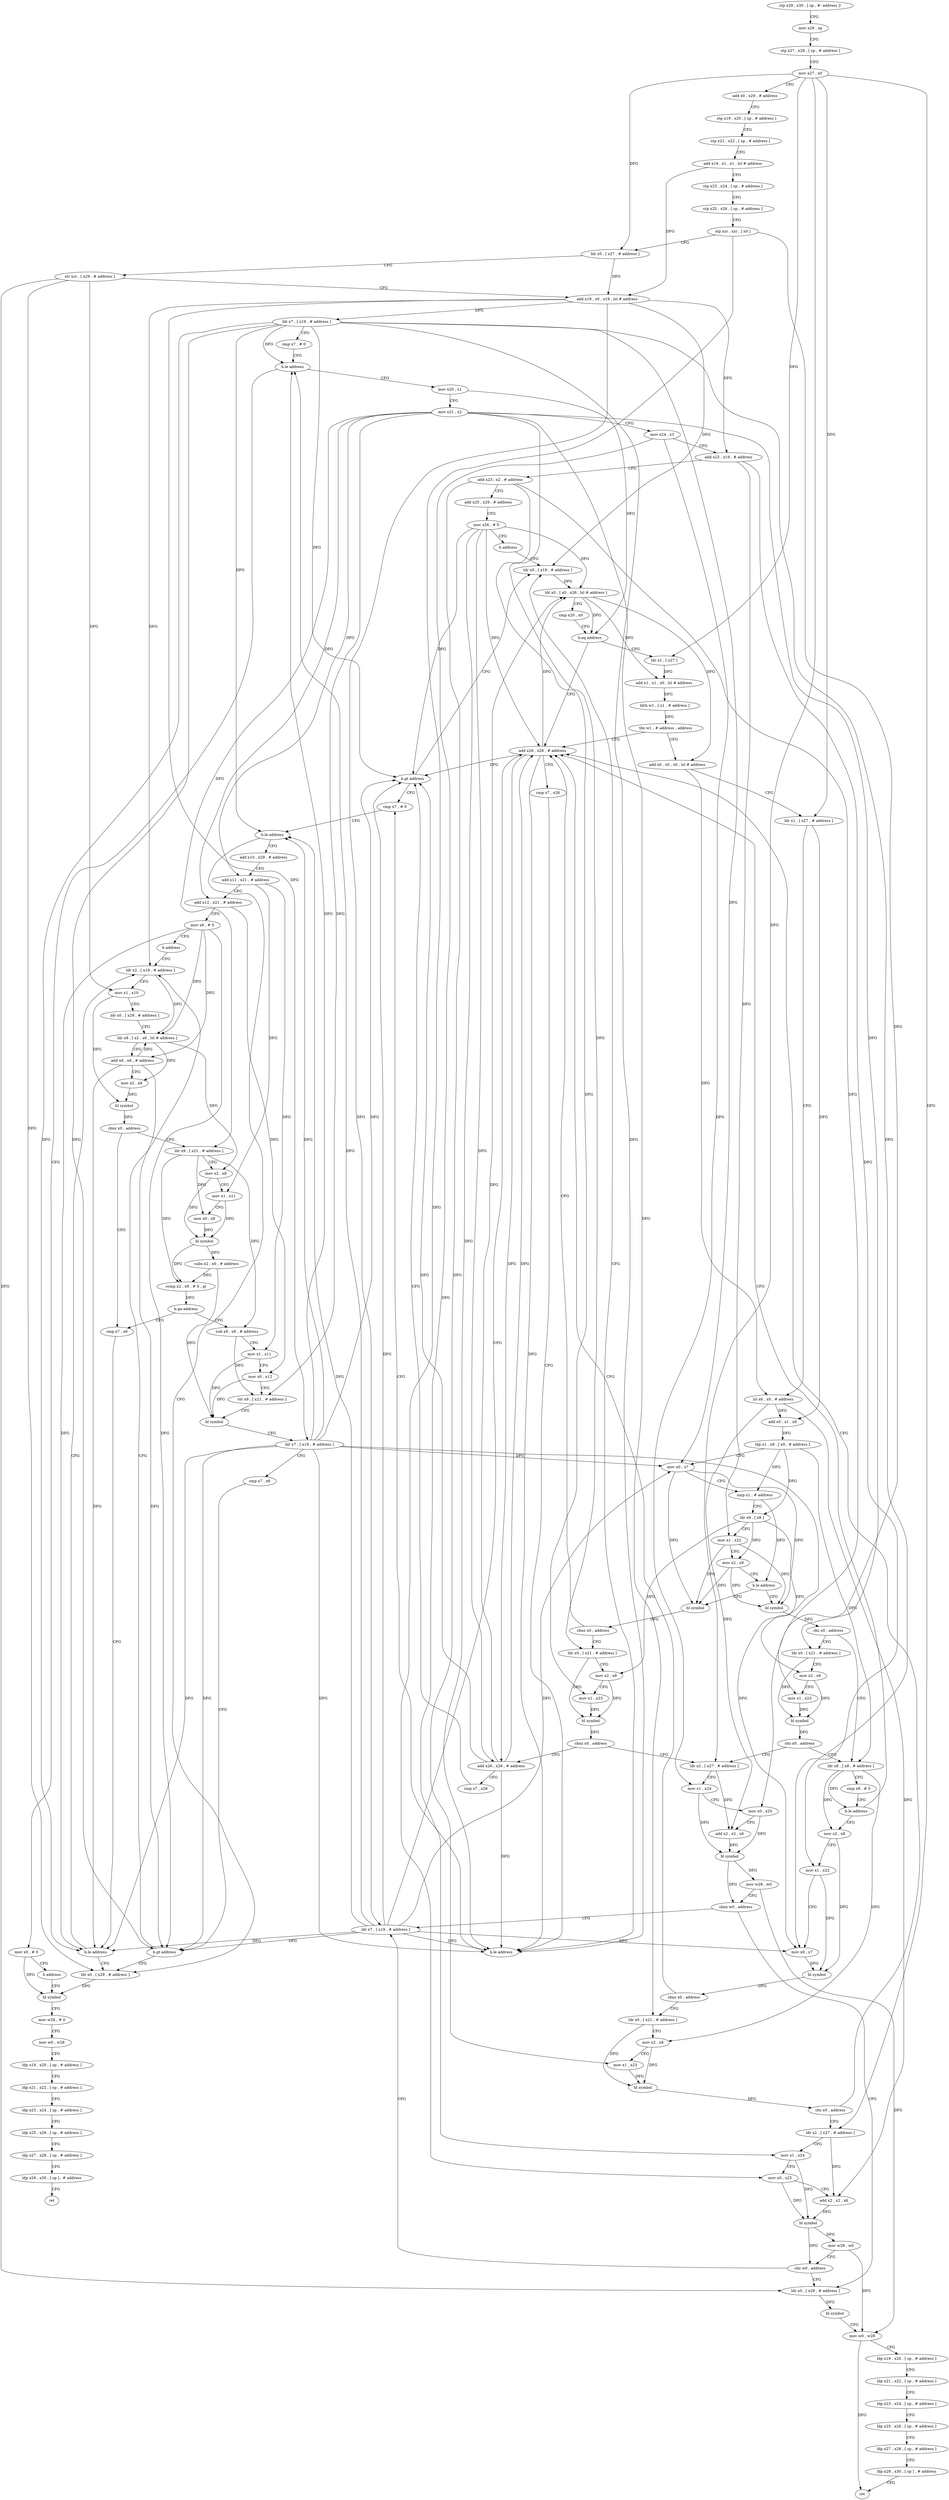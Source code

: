 digraph "func" {
"4243904" [label = "stp x29 , x30 , [ sp , #- address ]!" ]
"4243908" [label = "mov x29 , sp" ]
"4243912" [label = "stp x27 , x28 , [ sp , # address ]" ]
"4243916" [label = "mov x27 , x0" ]
"4243920" [label = "add x0 , x29 , # address" ]
"4243924" [label = "stp x19 , x20 , [ sp , # address ]" ]
"4243928" [label = "stp x21 , x22 , [ sp , # address ]" ]
"4243932" [label = "add x19 , x1 , x1 , lsl # address" ]
"4243936" [label = "stp x23 , x24 , [ sp , # address ]" ]
"4243940" [label = "stp x25 , x26 , [ sp , # address ]" ]
"4243944" [label = "stp xzr , xzr , [ x0 ]" ]
"4243948" [label = "ldr x0 , [ x27 , # address ]" ]
"4243952" [label = "str xzr , [ x29 , # address ]" ]
"4243956" [label = "add x19 , x0 , x19 , lsl # address" ]
"4243960" [label = "ldr x7 , [ x19 , # address ]" ]
"4243964" [label = "cmp x7 , # 0" ]
"4243968" [label = "b.le address" ]
"4244500" [label = "mov x0 , # 0" ]
"4243972" [label = "mov x20 , x1" ]
"4244504" [label = "b address" ]
"4244460" [label = "bl symbol" ]
"4243976" [label = "mov x21 , x2" ]
"4243980" [label = "mov x24 , x3" ]
"4243984" [label = "add x22 , x19 , # address" ]
"4243988" [label = "add x23 , x2 , # address" ]
"4243992" [label = "add x25 , x29 , # address" ]
"4243996" [label = "mov x26 , # 0" ]
"4244000" [label = "b address" ]
"4244072" [label = "ldr x0 , [ x19 , # address ]" ]
"4244464" [label = "mov w28 , # 0" ]
"4244468" [label = "mov w0 , w28" ]
"4244472" [label = "ldp x19 , x20 , [ sp , # address ]" ]
"4244476" [label = "ldp x21 , x22 , [ sp , # address ]" ]
"4244480" [label = "ldp x23 , x24 , [ sp , # address ]" ]
"4244484" [label = "ldp x25 , x26 , [ sp , # address ]" ]
"4244488" [label = "ldp x27 , x28 , [ sp , # address ]" ]
"4244492" [label = "ldp x29 , x30 , [ sp ] , # address" ]
"4244496" [label = "ret" ]
"4244076" [label = "ldr x0 , [ x0 , x26 , lsl # address ]" ]
"4244080" [label = "cmp x20 , x0" ]
"4244084" [label = "b.eq address" ]
"4244060" [label = "add x26 , x26 , # address" ]
"4244088" [label = "ldr x1 , [ x27 ]" ]
"4244064" [label = "cmp x7 , x26" ]
"4244068" [label = "b.le address" ]
"4244320" [label = "cmp x7 , # 0" ]
"4244092" [label = "add x1 , x1 , x0 , lsl # address" ]
"4244096" [label = "ldrb w1 , [ x1 , # address ]" ]
"4244100" [label = "tbz w1 , # address , address" ]
"4244104" [label = "add x0 , x0 , x0 , lsl # address" ]
"4244324" [label = "b.le address" ]
"4244456" [label = "ldr x0 , [ x29 , # address ]" ]
"4244328" [label = "add x10 , x29 , # address" ]
"4244108" [label = "ldr x1 , [ x27 , # address ]" ]
"4244112" [label = "lsl x6 , x0 , # address" ]
"4244116" [label = "add x0 , x1 , x6" ]
"4244120" [label = "ldp x1 , x8 , [ x0 , # address ]" ]
"4244124" [label = "mov x0 , x7" ]
"4244128" [label = "cmp x1 , # address" ]
"4244132" [label = "ldr x9 , [ x8 ]" ]
"4244136" [label = "mov x1 , x22" ]
"4244140" [label = "mov x2 , x9" ]
"4244144" [label = "b.le address" ]
"4244280" [label = "bl symbol" ]
"4244148" [label = "bl symbol" ]
"4244332" [label = "add x11 , x21 , # address" ]
"4244336" [label = "add x12 , x21 , # address" ]
"4244340" [label = "mov x6 , # 0" ]
"4244344" [label = "b address" ]
"4244360" [label = "ldr x2 , [ x19 , # address ]" ]
"4244284" [label = "cbnz x0 , address" ]
"4244288" [label = "ldr x0 , [ x21 , # address ]" ]
"4244152" [label = "cbz x0 , address" ]
"4244008" [label = "ldr x0 , [ x21 , # address ]" ]
"4244156" [label = "ldr x8 , [ x8 , # address ]" ]
"4244364" [label = "mov x1 , x10" ]
"4244368" [label = "ldr x0 , [ x29 , # address ]" ]
"4244372" [label = "ldr x8 , [ x2 , x6 , lsl # address ]" ]
"4244376" [label = "add x6 , x6 , # address" ]
"4244380" [label = "mov x2 , x8" ]
"4244384" [label = "bl symbol" ]
"4244388" [label = "cbnz x0 , address" ]
"4244352" [label = "cmp x7 , x6" ]
"4244392" [label = "ldr x9 , [ x21 , # address ]" ]
"4244292" [label = "mov x2 , x9" ]
"4244296" [label = "mov x1 , x23" ]
"4244300" [label = "bl symbol" ]
"4244304" [label = "cbnz x0 , address" ]
"4244028" [label = "ldr x2 , [ x27 , # address ]" ]
"4244308" [label = "add x26 , x26 , # address" ]
"4244012" [label = "mov x2 , x9" ]
"4244016" [label = "mov x1 , x23" ]
"4244020" [label = "bl symbol" ]
"4244024" [label = "cbz x0 , address" ]
"4244160" [label = "cmp x8 , # 0" ]
"4244164" [label = "b.le address" ]
"4244168" [label = "mov x2 , x8" ]
"4244356" [label = "b.le address" ]
"4244396" [label = "mov x2 , x8" ]
"4244400" [label = "mov x1 , x11" ]
"4244404" [label = "mov x0 , x9" ]
"4244408" [label = "bl symbol" ]
"4244412" [label = "subs x2 , x0 , # address" ]
"4244416" [label = "ccmp x2 , x9 , # 0 , pl" ]
"4244420" [label = "b.ge address" ]
"4244424" [label = "sub x9 , x9 , # address" ]
"4244032" [label = "mov x1 , x24" ]
"4244036" [label = "mov x0 , x25" ]
"4244040" [label = "add x2 , x2 , x6" ]
"4244044" [label = "bl symbol" ]
"4244048" [label = "mov w28 , w0" ]
"4244052" [label = "cbnz w0 , address" ]
"4244236" [label = "ldr x0 , [ x29 , # address ]" ]
"4244056" [label = "ldr x7 , [ x19 , # address ]" ]
"4244312" [label = "cmp x7 , x26" ]
"4244316" [label = "b.gt address" ]
"4244172" [label = "mov x1 , x22" ]
"4244176" [label = "mov x0 , x7" ]
"4244180" [label = "bl symbol" ]
"4244184" [label = "cbnz x0 , address" ]
"4244188" [label = "ldr x0 , [ x21 , # address ]" ]
"4244428" [label = "mov x1 , x11" ]
"4244432" [label = "mov x0 , x12" ]
"4244436" [label = "str x9 , [ x21 , # address ]" ]
"4244440" [label = "bl symbol" ]
"4244444" [label = "ldr x7 , [ x19 , # address ]" ]
"4244448" [label = "cmp x7 , x6" ]
"4244452" [label = "b.gt address" ]
"4244240" [label = "bl symbol" ]
"4244244" [label = "mov w0 , w28" ]
"4244248" [label = "ldp x19 , x20 , [ sp , # address ]" ]
"4244252" [label = "ldp x21 , x22 , [ sp , # address ]" ]
"4244256" [label = "ldp x23 , x24 , [ sp , # address ]" ]
"4244260" [label = "ldp x25 , x26 , [ sp , # address ]" ]
"4244264" [label = "ldp x27 , x28 , [ sp , # address ]" ]
"4244268" [label = "ldp x29 , x30 , [ sp ] , # address" ]
"4244272" [label = "ret" ]
"4244192" [label = "mov x2 , x8" ]
"4244196" [label = "mov x1 , x23" ]
"4244200" [label = "bl symbol" ]
"4244204" [label = "cbz x0 , address" ]
"4244208" [label = "ldr x2 , [ x27 , # address ]" ]
"4244212" [label = "mov x1 , x24" ]
"4244216" [label = "mov x0 , x25" ]
"4244220" [label = "add x2 , x2 , x6" ]
"4244224" [label = "bl symbol" ]
"4244228" [label = "mov w28 , w0" ]
"4244232" [label = "cbz w0 , address" ]
"4243904" -> "4243908" [ label = "CFG" ]
"4243908" -> "4243912" [ label = "CFG" ]
"4243912" -> "4243916" [ label = "CFG" ]
"4243916" -> "4243920" [ label = "CFG" ]
"4243916" -> "4243948" [ label = "DFG" ]
"4243916" -> "4244088" [ label = "DFG" ]
"4243916" -> "4244108" [ label = "DFG" ]
"4243916" -> "4244028" [ label = "DFG" ]
"4243916" -> "4244208" [ label = "DFG" ]
"4243920" -> "4243924" [ label = "CFG" ]
"4243924" -> "4243928" [ label = "CFG" ]
"4243928" -> "4243932" [ label = "CFG" ]
"4243932" -> "4243936" [ label = "CFG" ]
"4243932" -> "4243956" [ label = "DFG" ]
"4243936" -> "4243940" [ label = "CFG" ]
"4243940" -> "4243944" [ label = "CFG" ]
"4243944" -> "4243948" [ label = "CFG" ]
"4243944" -> "4244036" [ label = "DFG" ]
"4243944" -> "4244216" [ label = "DFG" ]
"4243948" -> "4243952" [ label = "CFG" ]
"4243948" -> "4243956" [ label = "DFG" ]
"4243952" -> "4243956" [ label = "CFG" ]
"4243952" -> "4244456" [ label = "DFG" ]
"4243952" -> "4244236" [ label = "DFG" ]
"4243952" -> "4244364" [ label = "DFG" ]
"4243956" -> "4243960" [ label = "DFG" ]
"4243956" -> "4243984" [ label = "DFG" ]
"4243956" -> "4244072" [ label = "DFG" ]
"4243956" -> "4244360" [ label = "DFG" ]
"4243956" -> "4244056" [ label = "DFG" ]
"4243956" -> "4244444" [ label = "DFG" ]
"4243960" -> "4243964" [ label = "CFG" ]
"4243960" -> "4243968" [ label = "DFG" ]
"4243960" -> "4244068" [ label = "DFG" ]
"4243960" -> "4244324" [ label = "DFG" ]
"4243960" -> "4244124" [ label = "DFG" ]
"4243960" -> "4244356" [ label = "DFG" ]
"4243960" -> "4244316" [ label = "DFG" ]
"4243960" -> "4244176" [ label = "DFG" ]
"4243960" -> "4244452" [ label = "DFG" ]
"4243964" -> "4243968" [ label = "CFG" ]
"4243968" -> "4244500" [ label = "CFG" ]
"4243968" -> "4243972" [ label = "CFG" ]
"4244500" -> "4244504" [ label = "CFG" ]
"4244500" -> "4244460" [ label = "DFG" ]
"4243972" -> "4243976" [ label = "CFG" ]
"4243972" -> "4244084" [ label = "DFG" ]
"4244504" -> "4244460" [ label = "CFG" ]
"4244460" -> "4244464" [ label = "CFG" ]
"4243976" -> "4243980" [ label = "CFG" ]
"4243976" -> "4244332" [ label = "DFG" ]
"4243976" -> "4244336" [ label = "DFG" ]
"4243976" -> "4244288" [ label = "DFG" ]
"4243976" -> "4244008" [ label = "DFG" ]
"4243976" -> "4244392" [ label = "DFG" ]
"4243976" -> "4244188" [ label = "DFG" ]
"4243976" -> "4244436" [ label = "DFG" ]
"4243980" -> "4243984" [ label = "CFG" ]
"4243980" -> "4244032" [ label = "DFG" ]
"4243980" -> "4244212" [ label = "DFG" ]
"4243984" -> "4243988" [ label = "CFG" ]
"4243984" -> "4244136" [ label = "DFG" ]
"4243984" -> "4244172" [ label = "DFG" ]
"4243988" -> "4243992" [ label = "CFG" ]
"4243988" -> "4244296" [ label = "DFG" ]
"4243988" -> "4244016" [ label = "DFG" ]
"4243988" -> "4244196" [ label = "DFG" ]
"4243992" -> "4243996" [ label = "CFG" ]
"4243996" -> "4244000" [ label = "CFG" ]
"4243996" -> "4244076" [ label = "DFG" ]
"4243996" -> "4244060" [ label = "DFG" ]
"4243996" -> "4244068" [ label = "DFG" ]
"4243996" -> "4244308" [ label = "DFG" ]
"4243996" -> "4244316" [ label = "DFG" ]
"4244000" -> "4244072" [ label = "CFG" ]
"4244072" -> "4244076" [ label = "DFG" ]
"4244464" -> "4244468" [ label = "CFG" ]
"4244468" -> "4244472" [ label = "CFG" ]
"4244472" -> "4244476" [ label = "CFG" ]
"4244476" -> "4244480" [ label = "CFG" ]
"4244480" -> "4244484" [ label = "CFG" ]
"4244484" -> "4244488" [ label = "CFG" ]
"4244488" -> "4244492" [ label = "CFG" ]
"4244492" -> "4244496" [ label = "CFG" ]
"4244076" -> "4244080" [ label = "CFG" ]
"4244076" -> "4244084" [ label = "DFG" ]
"4244076" -> "4244092" [ label = "DFG" ]
"4244076" -> "4244104" [ label = "DFG" ]
"4244080" -> "4244084" [ label = "CFG" ]
"4244084" -> "4244060" [ label = "CFG" ]
"4244084" -> "4244088" [ label = "CFG" ]
"4244060" -> "4244064" [ label = "CFG" ]
"4244060" -> "4244076" [ label = "DFG" ]
"4244060" -> "4244068" [ label = "DFG" ]
"4244060" -> "4244308" [ label = "DFG" ]
"4244060" -> "4244316" [ label = "DFG" ]
"4244088" -> "4244092" [ label = "DFG" ]
"4244064" -> "4244068" [ label = "CFG" ]
"4244068" -> "4244320" [ label = "CFG" ]
"4244068" -> "4244072" [ label = "CFG" ]
"4244320" -> "4244324" [ label = "CFG" ]
"4244092" -> "4244096" [ label = "DFG" ]
"4244096" -> "4244100" [ label = "DFG" ]
"4244100" -> "4244060" [ label = "CFG" ]
"4244100" -> "4244104" [ label = "CFG" ]
"4244104" -> "4244108" [ label = "CFG" ]
"4244104" -> "4244112" [ label = "DFG" ]
"4244324" -> "4244456" [ label = "CFG" ]
"4244324" -> "4244328" [ label = "CFG" ]
"4244456" -> "4244460" [ label = "DFG" ]
"4244328" -> "4244332" [ label = "CFG" ]
"4244108" -> "4244112" [ label = "CFG" ]
"4244108" -> "4244116" [ label = "DFG" ]
"4244112" -> "4244116" [ label = "DFG" ]
"4244112" -> "4244040" [ label = "DFG" ]
"4244112" -> "4244220" [ label = "DFG" ]
"4244116" -> "4244120" [ label = "DFG" ]
"4244120" -> "4244124" [ label = "CFG" ]
"4244120" -> "4244128" [ label = "DFG" ]
"4244120" -> "4244132" [ label = "DFG" ]
"4244120" -> "4244156" [ label = "DFG" ]
"4244124" -> "4244128" [ label = "CFG" ]
"4244124" -> "4244280" [ label = "DFG" ]
"4244124" -> "4244148" [ label = "DFG" ]
"4244128" -> "4244132" [ label = "CFG" ]
"4244128" -> "4244144" [ label = "DFG" ]
"4244132" -> "4244136" [ label = "CFG" ]
"4244132" -> "4244140" [ label = "DFG" ]
"4244132" -> "4244292" [ label = "DFG" ]
"4244132" -> "4244012" [ label = "DFG" ]
"4244136" -> "4244140" [ label = "CFG" ]
"4244136" -> "4244280" [ label = "DFG" ]
"4244136" -> "4244148" [ label = "DFG" ]
"4244140" -> "4244144" [ label = "CFG" ]
"4244140" -> "4244280" [ label = "DFG" ]
"4244140" -> "4244148" [ label = "DFG" ]
"4244144" -> "4244280" [ label = "CFG" ]
"4244144" -> "4244148" [ label = "CFG" ]
"4244280" -> "4244284" [ label = "DFG" ]
"4244148" -> "4244152" [ label = "DFG" ]
"4244332" -> "4244336" [ label = "CFG" ]
"4244332" -> "4244400" [ label = "DFG" ]
"4244332" -> "4244428" [ label = "DFG" ]
"4244336" -> "4244340" [ label = "CFG" ]
"4244336" -> "4244432" [ label = "DFG" ]
"4244340" -> "4244344" [ label = "CFG" ]
"4244340" -> "4244372" [ label = "DFG" ]
"4244340" -> "4244376" [ label = "DFG" ]
"4244340" -> "4244356" [ label = "DFG" ]
"4244340" -> "4244452" [ label = "DFG" ]
"4244344" -> "4244360" [ label = "CFG" ]
"4244360" -> "4244364" [ label = "CFG" ]
"4244360" -> "4244372" [ label = "DFG" ]
"4244284" -> "4244060" [ label = "CFG" ]
"4244284" -> "4244288" [ label = "CFG" ]
"4244288" -> "4244292" [ label = "CFG" ]
"4244288" -> "4244300" [ label = "DFG" ]
"4244152" -> "4244008" [ label = "CFG" ]
"4244152" -> "4244156" [ label = "CFG" ]
"4244008" -> "4244012" [ label = "CFG" ]
"4244008" -> "4244020" [ label = "DFG" ]
"4244156" -> "4244160" [ label = "CFG" ]
"4244156" -> "4244164" [ label = "DFG" ]
"4244156" -> "4244168" [ label = "DFG" ]
"4244156" -> "4244192" [ label = "DFG" ]
"4244364" -> "4244368" [ label = "CFG" ]
"4244364" -> "4244384" [ label = "DFG" ]
"4244368" -> "4244372" [ label = "CFG" ]
"4244372" -> "4244376" [ label = "CFG" ]
"4244372" -> "4244380" [ label = "DFG" ]
"4244372" -> "4244396" [ label = "DFG" ]
"4244376" -> "4244380" [ label = "CFG" ]
"4244376" -> "4244372" [ label = "DFG" ]
"4244376" -> "4244356" [ label = "DFG" ]
"4244376" -> "4244452" [ label = "DFG" ]
"4244380" -> "4244384" [ label = "DFG" ]
"4244384" -> "4244388" [ label = "DFG" ]
"4244388" -> "4244352" [ label = "CFG" ]
"4244388" -> "4244392" [ label = "CFG" ]
"4244352" -> "4244356" [ label = "CFG" ]
"4244392" -> "4244396" [ label = "CFG" ]
"4244392" -> "4244404" [ label = "DFG" ]
"4244392" -> "4244416" [ label = "DFG" ]
"4244392" -> "4244424" [ label = "DFG" ]
"4244292" -> "4244296" [ label = "CFG" ]
"4244292" -> "4244300" [ label = "DFG" ]
"4244296" -> "4244300" [ label = "DFG" ]
"4244300" -> "4244304" [ label = "DFG" ]
"4244304" -> "4244028" [ label = "CFG" ]
"4244304" -> "4244308" [ label = "CFG" ]
"4244028" -> "4244032" [ label = "CFG" ]
"4244028" -> "4244040" [ label = "DFG" ]
"4244308" -> "4244312" [ label = "CFG" ]
"4244308" -> "4244076" [ label = "DFG" ]
"4244308" -> "4244060" [ label = "DFG" ]
"4244308" -> "4244068" [ label = "DFG" ]
"4244308" -> "4244316" [ label = "DFG" ]
"4244012" -> "4244016" [ label = "CFG" ]
"4244012" -> "4244020" [ label = "DFG" ]
"4244016" -> "4244020" [ label = "DFG" ]
"4244020" -> "4244024" [ label = "DFG" ]
"4244024" -> "4244156" [ label = "CFG" ]
"4244024" -> "4244028" [ label = "CFG" ]
"4244160" -> "4244164" [ label = "CFG" ]
"4244164" -> "4244060" [ label = "CFG" ]
"4244164" -> "4244168" [ label = "CFG" ]
"4244168" -> "4244172" [ label = "CFG" ]
"4244168" -> "4244180" [ label = "DFG" ]
"4244356" -> "4244456" [ label = "CFG" ]
"4244356" -> "4244360" [ label = "CFG" ]
"4244396" -> "4244400" [ label = "CFG" ]
"4244396" -> "4244408" [ label = "DFG" ]
"4244400" -> "4244404" [ label = "CFG" ]
"4244400" -> "4244408" [ label = "DFG" ]
"4244404" -> "4244408" [ label = "DFG" ]
"4244408" -> "4244412" [ label = "DFG" ]
"4244408" -> "4244416" [ label = "DFG" ]
"4244412" -> "4244416" [ label = "DFG" ]
"4244412" -> "4244440" [ label = "DFG" ]
"4244416" -> "4244420" [ label = "DFG" ]
"4244420" -> "4244352" [ label = "CFG" ]
"4244420" -> "4244424" [ label = "CFG" ]
"4244424" -> "4244428" [ label = "CFG" ]
"4244424" -> "4244436" [ label = "DFG" ]
"4244032" -> "4244036" [ label = "CFG" ]
"4244032" -> "4244044" [ label = "DFG" ]
"4244036" -> "4244040" [ label = "CFG" ]
"4244036" -> "4244044" [ label = "DFG" ]
"4244040" -> "4244044" [ label = "DFG" ]
"4244044" -> "4244048" [ label = "DFG" ]
"4244044" -> "4244052" [ label = "DFG" ]
"4244048" -> "4244052" [ label = "CFG" ]
"4244048" -> "4244244" [ label = "DFG" ]
"4244052" -> "4244236" [ label = "CFG" ]
"4244052" -> "4244056" [ label = "CFG" ]
"4244236" -> "4244240" [ label = "DFG" ]
"4244056" -> "4244060" [ label = "CFG" ]
"4244056" -> "4243968" [ label = "DFG" ]
"4244056" -> "4244324" [ label = "DFG" ]
"4244056" -> "4244124" [ label = "DFG" ]
"4244056" -> "4244176" [ label = "DFG" ]
"4244056" -> "4244068" [ label = "DFG" ]
"4244056" -> "4244356" [ label = "DFG" ]
"4244056" -> "4244316" [ label = "DFG" ]
"4244056" -> "4244452" [ label = "DFG" ]
"4244312" -> "4244316" [ label = "CFG" ]
"4244316" -> "4244072" [ label = "CFG" ]
"4244316" -> "4244320" [ label = "CFG" ]
"4244172" -> "4244176" [ label = "CFG" ]
"4244172" -> "4244180" [ label = "DFG" ]
"4244176" -> "4244180" [ label = "DFG" ]
"4244180" -> "4244184" [ label = "DFG" ]
"4244184" -> "4244060" [ label = "CFG" ]
"4244184" -> "4244188" [ label = "CFG" ]
"4244188" -> "4244192" [ label = "CFG" ]
"4244188" -> "4244200" [ label = "DFG" ]
"4244428" -> "4244432" [ label = "CFG" ]
"4244428" -> "4244440" [ label = "DFG" ]
"4244432" -> "4244436" [ label = "CFG" ]
"4244432" -> "4244440" [ label = "DFG" ]
"4244436" -> "4244440" [ label = "CFG" ]
"4244440" -> "4244444" [ label = "CFG" ]
"4244444" -> "4244448" [ label = "CFG" ]
"4244444" -> "4243968" [ label = "DFG" ]
"4244444" -> "4244324" [ label = "DFG" ]
"4244444" -> "4244124" [ label = "DFG" ]
"4244444" -> "4244176" [ label = "DFG" ]
"4244444" -> "4244068" [ label = "DFG" ]
"4244444" -> "4244356" [ label = "DFG" ]
"4244444" -> "4244316" [ label = "DFG" ]
"4244444" -> "4244452" [ label = "DFG" ]
"4244448" -> "4244452" [ label = "CFG" ]
"4244452" -> "4244360" [ label = "CFG" ]
"4244452" -> "4244456" [ label = "CFG" ]
"4244240" -> "4244244" [ label = "CFG" ]
"4244244" -> "4244248" [ label = "CFG" ]
"4244244" -> "4244272" [ label = "DFG" ]
"4244248" -> "4244252" [ label = "CFG" ]
"4244252" -> "4244256" [ label = "CFG" ]
"4244256" -> "4244260" [ label = "CFG" ]
"4244260" -> "4244264" [ label = "CFG" ]
"4244264" -> "4244268" [ label = "CFG" ]
"4244268" -> "4244272" [ label = "CFG" ]
"4244192" -> "4244196" [ label = "CFG" ]
"4244192" -> "4244200" [ label = "DFG" ]
"4244196" -> "4244200" [ label = "DFG" ]
"4244200" -> "4244204" [ label = "DFG" ]
"4244204" -> "4244060" [ label = "CFG" ]
"4244204" -> "4244208" [ label = "CFG" ]
"4244208" -> "4244212" [ label = "CFG" ]
"4244208" -> "4244220" [ label = "DFG" ]
"4244212" -> "4244216" [ label = "CFG" ]
"4244212" -> "4244224" [ label = "DFG" ]
"4244216" -> "4244220" [ label = "CFG" ]
"4244216" -> "4244224" [ label = "DFG" ]
"4244220" -> "4244224" [ label = "DFG" ]
"4244224" -> "4244228" [ label = "DFG" ]
"4244224" -> "4244232" [ label = "DFG" ]
"4244228" -> "4244232" [ label = "CFG" ]
"4244228" -> "4244244" [ label = "DFG" ]
"4244232" -> "4244056" [ label = "CFG" ]
"4244232" -> "4244236" [ label = "CFG" ]
}
